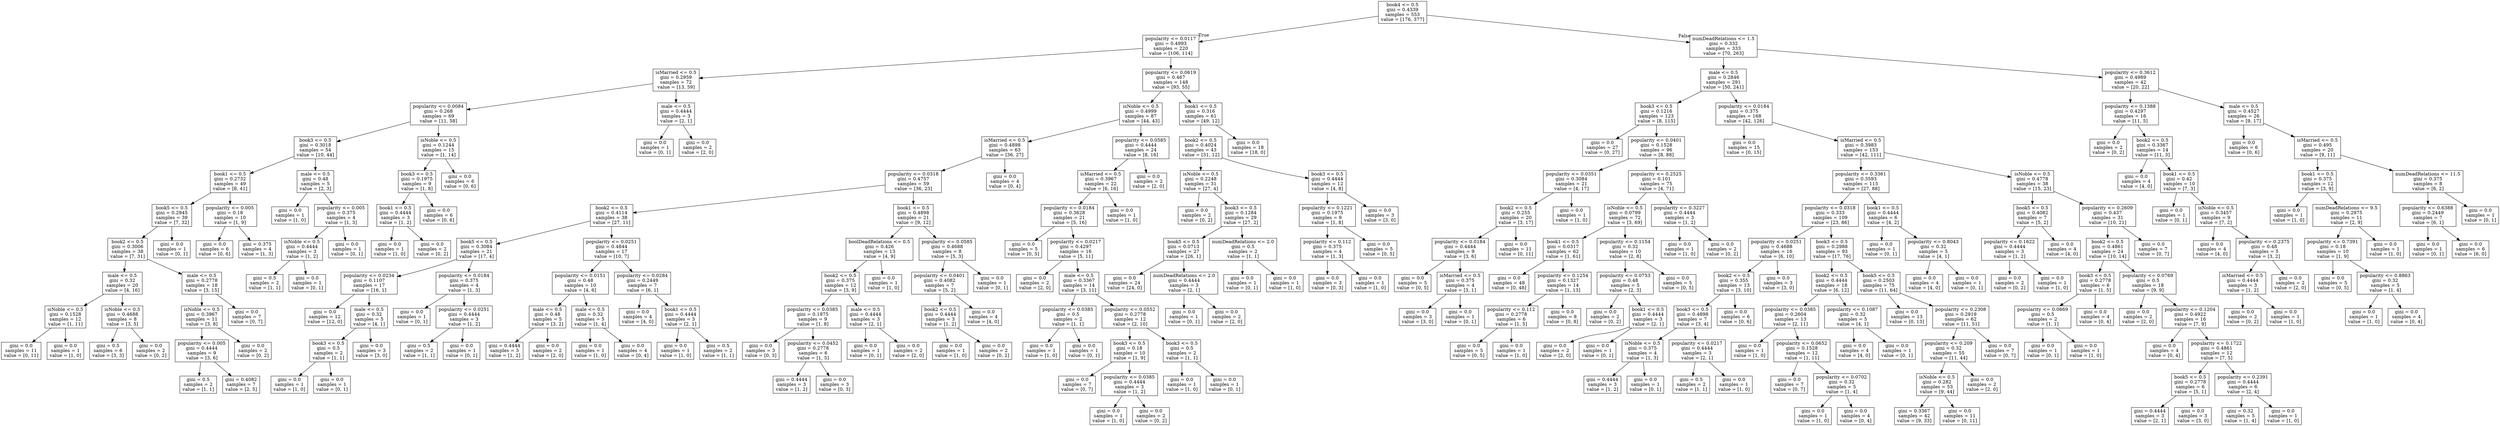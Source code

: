 digraph Tree {
node [shape=box] ;
0 [label="book4 <= 0.5\ngini = 0.4339\nsamples = 553\nvalue = [176, 377]"] ;
1 [label="popularity <= 0.0117\ngini = 0.4993\nsamples = 220\nvalue = [106, 114]"] ;
0 -> 1 [labeldistance=2.5, labelangle=45, headlabel="True"] ;
2 [label="isMarried <= 0.5\ngini = 0.2959\nsamples = 72\nvalue = [13, 59]"] ;
1 -> 2 ;
3 [label="popularity <= 0.0084\ngini = 0.268\nsamples = 69\nvalue = [11, 58]"] ;
2 -> 3 ;
4 [label="book3 <= 0.5\ngini = 0.3018\nsamples = 54\nvalue = [10, 44]"] ;
3 -> 4 ;
5 [label="book1 <= 0.5\ngini = 0.2732\nsamples = 49\nvalue = [8, 41]"] ;
4 -> 5 ;
6 [label="book5 <= 0.5\ngini = 0.2945\nsamples = 39\nvalue = [7, 32]"] ;
5 -> 6 ;
7 [label="book2 <= 0.5\ngini = 0.3006\nsamples = 38\nvalue = [7, 31]"] ;
6 -> 7 ;
8 [label="male <= 0.5\ngini = 0.32\nsamples = 20\nvalue = [4, 16]"] ;
7 -> 8 ;
9 [label="isNoble <= 0.5\ngini = 0.1528\nsamples = 12\nvalue = [1, 11]"] ;
8 -> 9 ;
10 [label="gini = 0.0\nsamples = 11\nvalue = [0, 11]"] ;
9 -> 10 ;
11 [label="gini = 0.0\nsamples = 1\nvalue = [1, 0]"] ;
9 -> 11 ;
12 [label="isNoble <= 0.5\ngini = 0.4688\nsamples = 8\nvalue = [3, 5]"] ;
8 -> 12 ;
13 [label="gini = 0.5\nsamples = 6\nvalue = [3, 3]"] ;
12 -> 13 ;
14 [label="gini = 0.0\nsamples = 2\nvalue = [0, 2]"] ;
12 -> 14 ;
15 [label="male <= 0.5\ngini = 0.2778\nsamples = 18\nvalue = [3, 15]"] ;
7 -> 15 ;
16 [label="isNoble <= 0.5\ngini = 0.3967\nsamples = 11\nvalue = [3, 8]"] ;
15 -> 16 ;
17 [label="popularity <= 0.005\ngini = 0.4444\nsamples = 9\nvalue = [3, 6]"] ;
16 -> 17 ;
18 [label="gini = 0.5\nsamples = 2\nvalue = [1, 1]"] ;
17 -> 18 ;
19 [label="gini = 0.4082\nsamples = 7\nvalue = [2, 5]"] ;
17 -> 19 ;
20 [label="gini = 0.0\nsamples = 2\nvalue = [0, 2]"] ;
16 -> 20 ;
21 [label="gini = 0.0\nsamples = 7\nvalue = [0, 7]"] ;
15 -> 21 ;
22 [label="gini = 0.0\nsamples = 1\nvalue = [0, 1]"] ;
6 -> 22 ;
23 [label="popularity <= 0.005\ngini = 0.18\nsamples = 10\nvalue = [1, 9]"] ;
5 -> 23 ;
24 [label="gini = 0.0\nsamples = 6\nvalue = [0, 6]"] ;
23 -> 24 ;
25 [label="gini = 0.375\nsamples = 4\nvalue = [1, 3]"] ;
23 -> 25 ;
26 [label="male <= 0.5\ngini = 0.48\nsamples = 5\nvalue = [2, 3]"] ;
4 -> 26 ;
27 [label="gini = 0.0\nsamples = 1\nvalue = [1, 0]"] ;
26 -> 27 ;
28 [label="popularity <= 0.005\ngini = 0.375\nsamples = 4\nvalue = [1, 3]"] ;
26 -> 28 ;
29 [label="isNoble <= 0.5\ngini = 0.4444\nsamples = 3\nvalue = [1, 2]"] ;
28 -> 29 ;
30 [label="gini = 0.5\nsamples = 2\nvalue = [1, 1]"] ;
29 -> 30 ;
31 [label="gini = 0.0\nsamples = 1\nvalue = [0, 1]"] ;
29 -> 31 ;
32 [label="gini = 0.0\nsamples = 1\nvalue = [0, 1]"] ;
28 -> 32 ;
33 [label="isNoble <= 0.5\ngini = 0.1244\nsamples = 15\nvalue = [1, 14]"] ;
3 -> 33 ;
34 [label="book3 <= 0.5\ngini = 0.1975\nsamples = 9\nvalue = [1, 8]"] ;
33 -> 34 ;
35 [label="book1 <= 0.5\ngini = 0.4444\nsamples = 3\nvalue = [1, 2]"] ;
34 -> 35 ;
36 [label="gini = 0.0\nsamples = 1\nvalue = [1, 0]"] ;
35 -> 36 ;
37 [label="gini = 0.0\nsamples = 2\nvalue = [0, 2]"] ;
35 -> 37 ;
38 [label="gini = 0.0\nsamples = 6\nvalue = [0, 6]"] ;
34 -> 38 ;
39 [label="gini = 0.0\nsamples = 6\nvalue = [0, 6]"] ;
33 -> 39 ;
40 [label="male <= 0.5\ngini = 0.4444\nsamples = 3\nvalue = [2, 1]"] ;
2 -> 40 ;
41 [label="gini = 0.0\nsamples = 1\nvalue = [0, 1]"] ;
40 -> 41 ;
42 [label="gini = 0.0\nsamples = 2\nvalue = [2, 0]"] ;
40 -> 42 ;
43 [label="popularity <= 0.0619\ngini = 0.467\nsamples = 148\nvalue = [93, 55]"] ;
1 -> 43 ;
44 [label="isNoble <= 0.5\ngini = 0.4999\nsamples = 87\nvalue = [44, 43]"] ;
43 -> 44 ;
45 [label="isMarried <= 0.5\ngini = 0.4898\nsamples = 63\nvalue = [36, 27]"] ;
44 -> 45 ;
46 [label="popularity <= 0.0318\ngini = 0.4757\nsamples = 59\nvalue = [36, 23]"] ;
45 -> 46 ;
47 [label="book2 <= 0.5\ngini = 0.4114\nsamples = 38\nvalue = [27, 11]"] ;
46 -> 47 ;
48 [label="book5 <= 0.5\ngini = 0.3084\nsamples = 21\nvalue = [17, 4]"] ;
47 -> 48 ;
49 [label="popularity <= 0.0234\ngini = 0.1107\nsamples = 17\nvalue = [16, 1]"] ;
48 -> 49 ;
50 [label="gini = 0.0\nsamples = 12\nvalue = [12, 0]"] ;
49 -> 50 ;
51 [label="male <= 0.5\ngini = 0.32\nsamples = 5\nvalue = [4, 1]"] ;
49 -> 51 ;
52 [label="book3 <= 0.5\ngini = 0.5\nsamples = 2\nvalue = [1, 1]"] ;
51 -> 52 ;
53 [label="gini = 0.0\nsamples = 1\nvalue = [1, 0]"] ;
52 -> 53 ;
54 [label="gini = 0.0\nsamples = 1\nvalue = [0, 1]"] ;
52 -> 54 ;
55 [label="gini = 0.0\nsamples = 3\nvalue = [3, 0]"] ;
51 -> 55 ;
56 [label="popularity <= 0.0184\ngini = 0.375\nsamples = 4\nvalue = [1, 3]"] ;
48 -> 56 ;
57 [label="gini = 0.0\nsamples = 1\nvalue = [0, 1]"] ;
56 -> 57 ;
58 [label="popularity <= 0.0251\ngini = 0.4444\nsamples = 3\nvalue = [1, 2]"] ;
56 -> 58 ;
59 [label="gini = 0.5\nsamples = 2\nvalue = [1, 1]"] ;
58 -> 59 ;
60 [label="gini = 0.0\nsamples = 1\nvalue = [0, 1]"] ;
58 -> 60 ;
61 [label="popularity <= 0.0251\ngini = 0.4844\nsamples = 17\nvalue = [10, 7]"] ;
47 -> 61 ;
62 [label="popularity <= 0.0151\ngini = 0.48\nsamples = 10\nvalue = [4, 6]"] ;
61 -> 62 ;
63 [label="male <= 0.5\ngini = 0.48\nsamples = 5\nvalue = [3, 2]"] ;
62 -> 63 ;
64 [label="gini = 0.4444\nsamples = 3\nvalue = [1, 2]"] ;
63 -> 64 ;
65 [label="gini = 0.0\nsamples = 2\nvalue = [2, 0]"] ;
63 -> 65 ;
66 [label="male <= 0.5\ngini = 0.32\nsamples = 5\nvalue = [1, 4]"] ;
62 -> 66 ;
67 [label="gini = 0.0\nsamples = 1\nvalue = [1, 0]"] ;
66 -> 67 ;
68 [label="gini = 0.0\nsamples = 4\nvalue = [0, 4]"] ;
66 -> 68 ;
69 [label="popularity <= 0.0284\ngini = 0.2449\nsamples = 7\nvalue = [6, 1]"] ;
61 -> 69 ;
70 [label="gini = 0.0\nsamples = 4\nvalue = [4, 0]"] ;
69 -> 70 ;
71 [label="book1 <= 0.5\ngini = 0.4444\nsamples = 3\nvalue = [2, 1]"] ;
69 -> 71 ;
72 [label="gini = 0.0\nsamples = 1\nvalue = [1, 0]"] ;
71 -> 72 ;
73 [label="gini = 0.5\nsamples = 2\nvalue = [1, 1]"] ;
71 -> 73 ;
74 [label="book1 <= 0.5\ngini = 0.4898\nsamples = 21\nvalue = [9, 12]"] ;
46 -> 74 ;
75 [label="boolDeadRelations <= 0.5\ngini = 0.426\nsamples = 13\nvalue = [4, 9]"] ;
74 -> 75 ;
76 [label="book2 <= 0.5\ngini = 0.375\nsamples = 12\nvalue = [3, 9]"] ;
75 -> 76 ;
77 [label="popularity <= 0.0385\ngini = 0.1975\nsamples = 9\nvalue = [1, 8]"] ;
76 -> 77 ;
78 [label="gini = 0.0\nsamples = 3\nvalue = [0, 3]"] ;
77 -> 78 ;
79 [label="popularity <= 0.0452\ngini = 0.2778\nsamples = 6\nvalue = [1, 5]"] ;
77 -> 79 ;
80 [label="gini = 0.4444\nsamples = 3\nvalue = [1, 2]"] ;
79 -> 80 ;
81 [label="gini = 0.0\nsamples = 3\nvalue = [0, 3]"] ;
79 -> 81 ;
82 [label="male <= 0.5\ngini = 0.4444\nsamples = 3\nvalue = [2, 1]"] ;
76 -> 82 ;
83 [label="gini = 0.0\nsamples = 1\nvalue = [0, 1]"] ;
82 -> 83 ;
84 [label="gini = 0.0\nsamples = 2\nvalue = [2, 0]"] ;
82 -> 84 ;
85 [label="gini = 0.0\nsamples = 1\nvalue = [1, 0]"] ;
75 -> 85 ;
86 [label="popularity <= 0.0585\ngini = 0.4688\nsamples = 8\nvalue = [5, 3]"] ;
74 -> 86 ;
87 [label="popularity <= 0.0401\ngini = 0.4082\nsamples = 7\nvalue = [5, 2]"] ;
86 -> 87 ;
88 [label="book2 <= 0.5\ngini = 0.4444\nsamples = 3\nvalue = [1, 2]"] ;
87 -> 88 ;
89 [label="gini = 0.0\nsamples = 1\nvalue = [1, 0]"] ;
88 -> 89 ;
90 [label="gini = 0.0\nsamples = 2\nvalue = [0, 2]"] ;
88 -> 90 ;
91 [label="gini = 0.0\nsamples = 4\nvalue = [4, 0]"] ;
87 -> 91 ;
92 [label="gini = 0.0\nsamples = 1\nvalue = [0, 1]"] ;
86 -> 92 ;
93 [label="gini = 0.0\nsamples = 4\nvalue = [0, 4]"] ;
45 -> 93 ;
94 [label="popularity <= 0.0585\ngini = 0.4444\nsamples = 24\nvalue = [8, 16]"] ;
44 -> 94 ;
95 [label="isMarried <= 0.5\ngini = 0.3967\nsamples = 22\nvalue = [6, 16]"] ;
94 -> 95 ;
96 [label="popularity <= 0.0184\ngini = 0.3628\nsamples = 21\nvalue = [5, 16]"] ;
95 -> 96 ;
97 [label="gini = 0.0\nsamples = 5\nvalue = [0, 5]"] ;
96 -> 97 ;
98 [label="popularity <= 0.0217\ngini = 0.4297\nsamples = 16\nvalue = [5, 11]"] ;
96 -> 98 ;
99 [label="gini = 0.0\nsamples = 2\nvalue = [2, 0]"] ;
98 -> 99 ;
100 [label="male <= 0.5\ngini = 0.3367\nsamples = 14\nvalue = [3, 11]"] ;
98 -> 100 ;
101 [label="popularity <= 0.0385\ngini = 0.5\nsamples = 2\nvalue = [1, 1]"] ;
100 -> 101 ;
102 [label="gini = 0.0\nsamples = 1\nvalue = [1, 0]"] ;
101 -> 102 ;
103 [label="gini = 0.0\nsamples = 1\nvalue = [0, 1]"] ;
101 -> 103 ;
104 [label="popularity <= 0.0552\ngini = 0.2778\nsamples = 12\nvalue = [2, 10]"] ;
100 -> 104 ;
105 [label="book3 <= 0.5\ngini = 0.18\nsamples = 10\nvalue = [1, 9]"] ;
104 -> 105 ;
106 [label="gini = 0.0\nsamples = 7\nvalue = [0, 7]"] ;
105 -> 106 ;
107 [label="popularity <= 0.0385\ngini = 0.4444\nsamples = 3\nvalue = [1, 2]"] ;
105 -> 107 ;
108 [label="gini = 0.0\nsamples = 1\nvalue = [1, 0]"] ;
107 -> 108 ;
109 [label="gini = 0.0\nsamples = 2\nvalue = [0, 2]"] ;
107 -> 109 ;
110 [label="book3 <= 0.5\ngini = 0.5\nsamples = 2\nvalue = [1, 1]"] ;
104 -> 110 ;
111 [label="gini = 0.0\nsamples = 1\nvalue = [1, 0]"] ;
110 -> 111 ;
112 [label="gini = 0.0\nsamples = 1\nvalue = [0, 1]"] ;
110 -> 112 ;
113 [label="gini = 0.0\nsamples = 1\nvalue = [1, 0]"] ;
95 -> 113 ;
114 [label="gini = 0.0\nsamples = 2\nvalue = [2, 0]"] ;
94 -> 114 ;
115 [label="book1 <= 0.5\ngini = 0.316\nsamples = 61\nvalue = [49, 12]"] ;
43 -> 115 ;
116 [label="book2 <= 0.5\ngini = 0.4024\nsamples = 43\nvalue = [31, 12]"] ;
115 -> 116 ;
117 [label="isNoble <= 0.5\ngini = 0.2248\nsamples = 31\nvalue = [27, 4]"] ;
116 -> 117 ;
118 [label="gini = 0.0\nsamples = 2\nvalue = [0, 2]"] ;
117 -> 118 ;
119 [label="book3 <= 0.5\ngini = 0.1284\nsamples = 29\nvalue = [27, 2]"] ;
117 -> 119 ;
120 [label="book5 <= 0.5\ngini = 0.0713\nsamples = 27\nvalue = [26, 1]"] ;
119 -> 120 ;
121 [label="gini = 0.0\nsamples = 24\nvalue = [24, 0]"] ;
120 -> 121 ;
122 [label="numDeadRelations <= 2.0\ngini = 0.4444\nsamples = 3\nvalue = [2, 1]"] ;
120 -> 122 ;
123 [label="gini = 0.0\nsamples = 1\nvalue = [0, 1]"] ;
122 -> 123 ;
124 [label="gini = 0.0\nsamples = 2\nvalue = [2, 0]"] ;
122 -> 124 ;
125 [label="numDeadRelations <= 2.0\ngini = 0.5\nsamples = 2\nvalue = [1, 1]"] ;
119 -> 125 ;
126 [label="gini = 0.0\nsamples = 1\nvalue = [0, 1]"] ;
125 -> 126 ;
127 [label="gini = 0.0\nsamples = 1\nvalue = [1, 0]"] ;
125 -> 127 ;
128 [label="book3 <= 0.5\ngini = 0.4444\nsamples = 12\nvalue = [4, 8]"] ;
116 -> 128 ;
129 [label="popularity <= 0.1221\ngini = 0.1975\nsamples = 9\nvalue = [1, 8]"] ;
128 -> 129 ;
130 [label="popularity <= 0.112\ngini = 0.375\nsamples = 4\nvalue = [1, 3]"] ;
129 -> 130 ;
131 [label="gini = 0.0\nsamples = 3\nvalue = [0, 3]"] ;
130 -> 131 ;
132 [label="gini = 0.0\nsamples = 1\nvalue = [1, 0]"] ;
130 -> 132 ;
133 [label="gini = 0.0\nsamples = 5\nvalue = [0, 5]"] ;
129 -> 133 ;
134 [label="gini = 0.0\nsamples = 3\nvalue = [3, 0]"] ;
128 -> 134 ;
135 [label="gini = 0.0\nsamples = 18\nvalue = [18, 0]"] ;
115 -> 135 ;
136 [label="numDeadRelations <= 1.5\ngini = 0.332\nsamples = 333\nvalue = [70, 263]"] ;
0 -> 136 [labeldistance=2.5, labelangle=-45, headlabel="False"] ;
137 [label="male <= 0.5\ngini = 0.2846\nsamples = 291\nvalue = [50, 241]"] ;
136 -> 137 ;
138 [label="book3 <= 0.5\ngini = 0.1216\nsamples = 123\nvalue = [8, 115]"] ;
137 -> 138 ;
139 [label="gini = 0.0\nsamples = 27\nvalue = [0, 27]"] ;
138 -> 139 ;
140 [label="popularity <= 0.0401\ngini = 0.1528\nsamples = 96\nvalue = [8, 88]"] ;
138 -> 140 ;
141 [label="popularity <= 0.0351\ngini = 0.3084\nsamples = 21\nvalue = [4, 17]"] ;
140 -> 141 ;
142 [label="book2 <= 0.5\ngini = 0.255\nsamples = 20\nvalue = [3, 17]"] ;
141 -> 142 ;
143 [label="popularity <= 0.0184\ngini = 0.4444\nsamples = 9\nvalue = [3, 6]"] ;
142 -> 143 ;
144 [label="gini = 0.0\nsamples = 5\nvalue = [0, 5]"] ;
143 -> 144 ;
145 [label="isMarried <= 0.5\ngini = 0.375\nsamples = 4\nvalue = [3, 1]"] ;
143 -> 145 ;
146 [label="gini = 0.0\nsamples = 3\nvalue = [3, 0]"] ;
145 -> 146 ;
147 [label="gini = 0.0\nsamples = 1\nvalue = [0, 1]"] ;
145 -> 147 ;
148 [label="gini = 0.0\nsamples = 11\nvalue = [0, 11]"] ;
142 -> 148 ;
149 [label="gini = 0.0\nsamples = 1\nvalue = [1, 0]"] ;
141 -> 149 ;
150 [label="popularity <= 0.2525\ngini = 0.101\nsamples = 75\nvalue = [4, 71]"] ;
140 -> 150 ;
151 [label="isNoble <= 0.5\ngini = 0.0799\nsamples = 72\nvalue = [3, 69]"] ;
150 -> 151 ;
152 [label="book1 <= 0.5\ngini = 0.0317\nsamples = 62\nvalue = [1, 61]"] ;
151 -> 152 ;
153 [label="gini = 0.0\nsamples = 48\nvalue = [0, 48]"] ;
152 -> 153 ;
154 [label="popularity <= 0.1254\ngini = 0.1327\nsamples = 14\nvalue = [1, 13]"] ;
152 -> 154 ;
155 [label="popularity <= 0.112\ngini = 0.2778\nsamples = 6\nvalue = [1, 5]"] ;
154 -> 155 ;
156 [label="gini = 0.0\nsamples = 5\nvalue = [0, 5]"] ;
155 -> 156 ;
157 [label="gini = 0.0\nsamples = 1\nvalue = [1, 0]"] ;
155 -> 157 ;
158 [label="gini = 0.0\nsamples = 8\nvalue = [0, 8]"] ;
154 -> 158 ;
159 [label="popularity <= 0.1154\ngini = 0.32\nsamples = 10\nvalue = [2, 8]"] ;
151 -> 159 ;
160 [label="popularity <= 0.0753\ngini = 0.48\nsamples = 5\nvalue = [2, 3]"] ;
159 -> 160 ;
161 [label="gini = 0.0\nsamples = 2\nvalue = [0, 2]"] ;
160 -> 161 ;
162 [label="book1 <= 0.5\ngini = 0.4444\nsamples = 3\nvalue = [2, 1]"] ;
160 -> 162 ;
163 [label="gini = 0.0\nsamples = 2\nvalue = [2, 0]"] ;
162 -> 163 ;
164 [label="gini = 0.0\nsamples = 1\nvalue = [0, 1]"] ;
162 -> 164 ;
165 [label="gini = 0.0\nsamples = 5\nvalue = [0, 5]"] ;
159 -> 165 ;
166 [label="popularity <= 0.3227\ngini = 0.4444\nsamples = 3\nvalue = [1, 2]"] ;
150 -> 166 ;
167 [label="gini = 0.0\nsamples = 1\nvalue = [1, 0]"] ;
166 -> 167 ;
168 [label="gini = 0.0\nsamples = 2\nvalue = [0, 2]"] ;
166 -> 168 ;
169 [label="popularity <= 0.0184\ngini = 0.375\nsamples = 168\nvalue = [42, 126]"] ;
137 -> 169 ;
170 [label="gini = 0.0\nsamples = 15\nvalue = [0, 15]"] ;
169 -> 170 ;
171 [label="isMarried <= 0.5\ngini = 0.3983\nsamples = 153\nvalue = [42, 111]"] ;
169 -> 171 ;
172 [label="popularity <= 0.3361\ngini = 0.3593\nsamples = 115\nvalue = [27, 88]"] ;
171 -> 172 ;
173 [label="popularity <= 0.0318\ngini = 0.333\nsamples = 109\nvalue = [23, 86]"] ;
172 -> 173 ;
174 [label="popularity <= 0.0251\ngini = 0.4688\nsamples = 16\nvalue = [6, 10]"] ;
173 -> 174 ;
175 [label="book2 <= 0.5\ngini = 0.355\nsamples = 13\nvalue = [3, 10]"] ;
174 -> 175 ;
176 [label="book3 <= 0.5\ngini = 0.4898\nsamples = 7\nvalue = [3, 4]"] ;
175 -> 176 ;
177 [label="isNoble <= 0.5\ngini = 0.375\nsamples = 4\nvalue = [1, 3]"] ;
176 -> 177 ;
178 [label="gini = 0.4444\nsamples = 3\nvalue = [1, 2]"] ;
177 -> 178 ;
179 [label="gini = 0.0\nsamples = 1\nvalue = [0, 1]"] ;
177 -> 179 ;
180 [label="popularity <= 0.0217\ngini = 0.4444\nsamples = 3\nvalue = [2, 1]"] ;
176 -> 180 ;
181 [label="gini = 0.5\nsamples = 2\nvalue = [1, 1]"] ;
180 -> 181 ;
182 [label="gini = 0.0\nsamples = 1\nvalue = [1, 0]"] ;
180 -> 182 ;
183 [label="gini = 0.0\nsamples = 6\nvalue = [0, 6]"] ;
175 -> 183 ;
184 [label="gini = 0.0\nsamples = 3\nvalue = [3, 0]"] ;
174 -> 184 ;
185 [label="book3 <= 0.5\ngini = 0.2988\nsamples = 93\nvalue = [17, 76]"] ;
173 -> 185 ;
186 [label="book2 <= 0.5\ngini = 0.4444\nsamples = 18\nvalue = [6, 12]"] ;
185 -> 186 ;
187 [label="popularity <= 0.0385\ngini = 0.2604\nsamples = 13\nvalue = [2, 11]"] ;
186 -> 187 ;
188 [label="gini = 0.0\nsamples = 1\nvalue = [1, 0]"] ;
187 -> 188 ;
189 [label="popularity <= 0.0652\ngini = 0.1528\nsamples = 12\nvalue = [1, 11]"] ;
187 -> 189 ;
190 [label="gini = 0.0\nsamples = 7\nvalue = [0, 7]"] ;
189 -> 190 ;
191 [label="popularity <= 0.0702\ngini = 0.32\nsamples = 5\nvalue = [1, 4]"] ;
189 -> 191 ;
192 [label="gini = 0.0\nsamples = 1\nvalue = [1, 0]"] ;
191 -> 192 ;
193 [label="gini = 0.0\nsamples = 4\nvalue = [0, 4]"] ;
191 -> 193 ;
194 [label="popularity <= 0.1087\ngini = 0.32\nsamples = 5\nvalue = [4, 1]"] ;
186 -> 194 ;
195 [label="gini = 0.0\nsamples = 4\nvalue = [4, 0]"] ;
194 -> 195 ;
196 [label="gini = 0.0\nsamples = 1\nvalue = [0, 1]"] ;
194 -> 196 ;
197 [label="book5 <= 0.5\ngini = 0.2503\nsamples = 75\nvalue = [11, 64]"] ;
185 -> 197 ;
198 [label="gini = 0.0\nsamples = 13\nvalue = [0, 13]"] ;
197 -> 198 ;
199 [label="popularity <= 0.2308\ngini = 0.2919\nsamples = 62\nvalue = [11, 51]"] ;
197 -> 199 ;
200 [label="popularity <= 0.209\ngini = 0.32\nsamples = 55\nvalue = [11, 44]"] ;
199 -> 200 ;
201 [label="isNoble <= 0.5\ngini = 0.282\nsamples = 53\nvalue = [9, 44]"] ;
200 -> 201 ;
202 [label="gini = 0.3367\nsamples = 42\nvalue = [9, 33]"] ;
201 -> 202 ;
203 [label="gini = 0.0\nsamples = 11\nvalue = [0, 11]"] ;
201 -> 203 ;
204 [label="gini = 0.0\nsamples = 2\nvalue = [2, 0]"] ;
200 -> 204 ;
205 [label="gini = 0.0\nsamples = 7\nvalue = [0, 7]"] ;
199 -> 205 ;
206 [label="book1 <= 0.5\ngini = 0.4444\nsamples = 6\nvalue = [4, 2]"] ;
172 -> 206 ;
207 [label="gini = 0.0\nsamples = 1\nvalue = [0, 1]"] ;
206 -> 207 ;
208 [label="popularity <= 0.8043\ngini = 0.32\nsamples = 5\nvalue = [4, 1]"] ;
206 -> 208 ;
209 [label="gini = 0.0\nsamples = 4\nvalue = [4, 0]"] ;
208 -> 209 ;
210 [label="gini = 0.0\nsamples = 1\nvalue = [0, 1]"] ;
208 -> 210 ;
211 [label="isNoble <= 0.5\ngini = 0.4778\nsamples = 38\nvalue = [15, 23]"] ;
171 -> 211 ;
212 [label="book5 <= 0.5\ngini = 0.4082\nsamples = 7\nvalue = [5, 2]"] ;
211 -> 212 ;
213 [label="popularity <= 0.1622\ngini = 0.4444\nsamples = 3\nvalue = [1, 2]"] ;
212 -> 213 ;
214 [label="gini = 0.0\nsamples = 2\nvalue = [0, 2]"] ;
213 -> 214 ;
215 [label="gini = 0.0\nsamples = 1\nvalue = [1, 0]"] ;
213 -> 215 ;
216 [label="gini = 0.0\nsamples = 4\nvalue = [4, 0]"] ;
212 -> 216 ;
217 [label="popularity <= 0.2609\ngini = 0.437\nsamples = 31\nvalue = [10, 21]"] ;
211 -> 217 ;
218 [label="book2 <= 0.5\ngini = 0.4861\nsamples = 24\nvalue = [10, 14]"] ;
217 -> 218 ;
219 [label="book3 <= 0.5\ngini = 0.2778\nsamples = 6\nvalue = [1, 5]"] ;
218 -> 219 ;
220 [label="popularity <= 0.0669\ngini = 0.5\nsamples = 2\nvalue = [1, 1]"] ;
219 -> 220 ;
221 [label="gini = 0.0\nsamples = 1\nvalue = [0, 1]"] ;
220 -> 221 ;
222 [label="gini = 0.0\nsamples = 1\nvalue = [1, 0]"] ;
220 -> 222 ;
223 [label="gini = 0.0\nsamples = 4\nvalue = [0, 4]"] ;
219 -> 223 ;
224 [label="popularity <= 0.0769\ngini = 0.5\nsamples = 18\nvalue = [9, 9]"] ;
218 -> 224 ;
225 [label="gini = 0.0\nsamples = 2\nvalue = [2, 0]"] ;
224 -> 225 ;
226 [label="popularity <= 0.1204\ngini = 0.4922\nsamples = 16\nvalue = [7, 9]"] ;
224 -> 226 ;
227 [label="gini = 0.0\nsamples = 4\nvalue = [0, 4]"] ;
226 -> 227 ;
228 [label="popularity <= 0.1722\ngini = 0.4861\nsamples = 12\nvalue = [7, 5]"] ;
226 -> 228 ;
229 [label="book5 <= 0.5\ngini = 0.2778\nsamples = 6\nvalue = [5, 1]"] ;
228 -> 229 ;
230 [label="gini = 0.4444\nsamples = 3\nvalue = [2, 1]"] ;
229 -> 230 ;
231 [label="gini = 0.0\nsamples = 3\nvalue = [3, 0]"] ;
229 -> 231 ;
232 [label="popularity <= 0.2391\ngini = 0.4444\nsamples = 6\nvalue = [2, 4]"] ;
228 -> 232 ;
233 [label="gini = 0.32\nsamples = 5\nvalue = [1, 4]"] ;
232 -> 233 ;
234 [label="gini = 0.0\nsamples = 1\nvalue = [1, 0]"] ;
232 -> 234 ;
235 [label="gini = 0.0\nsamples = 7\nvalue = [0, 7]"] ;
217 -> 235 ;
236 [label="popularity <= 0.3612\ngini = 0.4989\nsamples = 42\nvalue = [20, 22]"] ;
136 -> 236 ;
237 [label="popularity <= 0.1388\ngini = 0.4297\nsamples = 16\nvalue = [11, 5]"] ;
236 -> 237 ;
238 [label="gini = 0.0\nsamples = 2\nvalue = [0, 2]"] ;
237 -> 238 ;
239 [label="book2 <= 0.5\ngini = 0.3367\nsamples = 14\nvalue = [11, 3]"] ;
237 -> 239 ;
240 [label="gini = 0.0\nsamples = 4\nvalue = [4, 0]"] ;
239 -> 240 ;
241 [label="book1 <= 0.5\ngini = 0.42\nsamples = 10\nvalue = [7, 3]"] ;
239 -> 241 ;
242 [label="gini = 0.0\nsamples = 1\nvalue = [0, 1]"] ;
241 -> 242 ;
243 [label="isNoble <= 0.5\ngini = 0.3457\nsamples = 9\nvalue = [7, 2]"] ;
241 -> 243 ;
244 [label="gini = 0.0\nsamples = 4\nvalue = [4, 0]"] ;
243 -> 244 ;
245 [label="popularity <= 0.2375\ngini = 0.48\nsamples = 5\nvalue = [3, 2]"] ;
243 -> 245 ;
246 [label="isMarried <= 0.5\ngini = 0.4444\nsamples = 3\nvalue = [1, 2]"] ;
245 -> 246 ;
247 [label="gini = 0.0\nsamples = 2\nvalue = [0, 2]"] ;
246 -> 247 ;
248 [label="gini = 0.0\nsamples = 1\nvalue = [1, 0]"] ;
246 -> 248 ;
249 [label="gini = 0.0\nsamples = 2\nvalue = [2, 0]"] ;
245 -> 249 ;
250 [label="male <= 0.5\ngini = 0.4527\nsamples = 26\nvalue = [9, 17]"] ;
236 -> 250 ;
251 [label="gini = 0.0\nsamples = 6\nvalue = [0, 6]"] ;
250 -> 251 ;
252 [label="isMarried <= 0.5\ngini = 0.495\nsamples = 20\nvalue = [9, 11]"] ;
250 -> 252 ;
253 [label="book1 <= 0.5\ngini = 0.375\nsamples = 12\nvalue = [3, 9]"] ;
252 -> 253 ;
254 [label="gini = 0.0\nsamples = 1\nvalue = [1, 0]"] ;
253 -> 254 ;
255 [label="numDeadRelations <= 9.5\ngini = 0.2975\nsamples = 11\nvalue = [2, 9]"] ;
253 -> 255 ;
256 [label="popularity <= 0.7391\ngini = 0.18\nsamples = 10\nvalue = [1, 9]"] ;
255 -> 256 ;
257 [label="gini = 0.0\nsamples = 5\nvalue = [0, 5]"] ;
256 -> 257 ;
258 [label="popularity <= 0.8863\ngini = 0.32\nsamples = 5\nvalue = [1, 4]"] ;
256 -> 258 ;
259 [label="gini = 0.0\nsamples = 1\nvalue = [1, 0]"] ;
258 -> 259 ;
260 [label="gini = 0.0\nsamples = 4\nvalue = [0, 4]"] ;
258 -> 260 ;
261 [label="gini = 0.0\nsamples = 1\nvalue = [1, 0]"] ;
255 -> 261 ;
262 [label="numDeadRelations <= 11.5\ngini = 0.375\nsamples = 8\nvalue = [6, 2]"] ;
252 -> 262 ;
263 [label="popularity <= 0.6388\ngini = 0.2449\nsamples = 7\nvalue = [6, 1]"] ;
262 -> 263 ;
264 [label="gini = 0.0\nsamples = 1\nvalue = [0, 1]"] ;
263 -> 264 ;
265 [label="gini = 0.0\nsamples = 6\nvalue = [6, 0]"] ;
263 -> 265 ;
266 [label="gini = 0.0\nsamples = 1\nvalue = [0, 1]"] ;
262 -> 266 ;
}